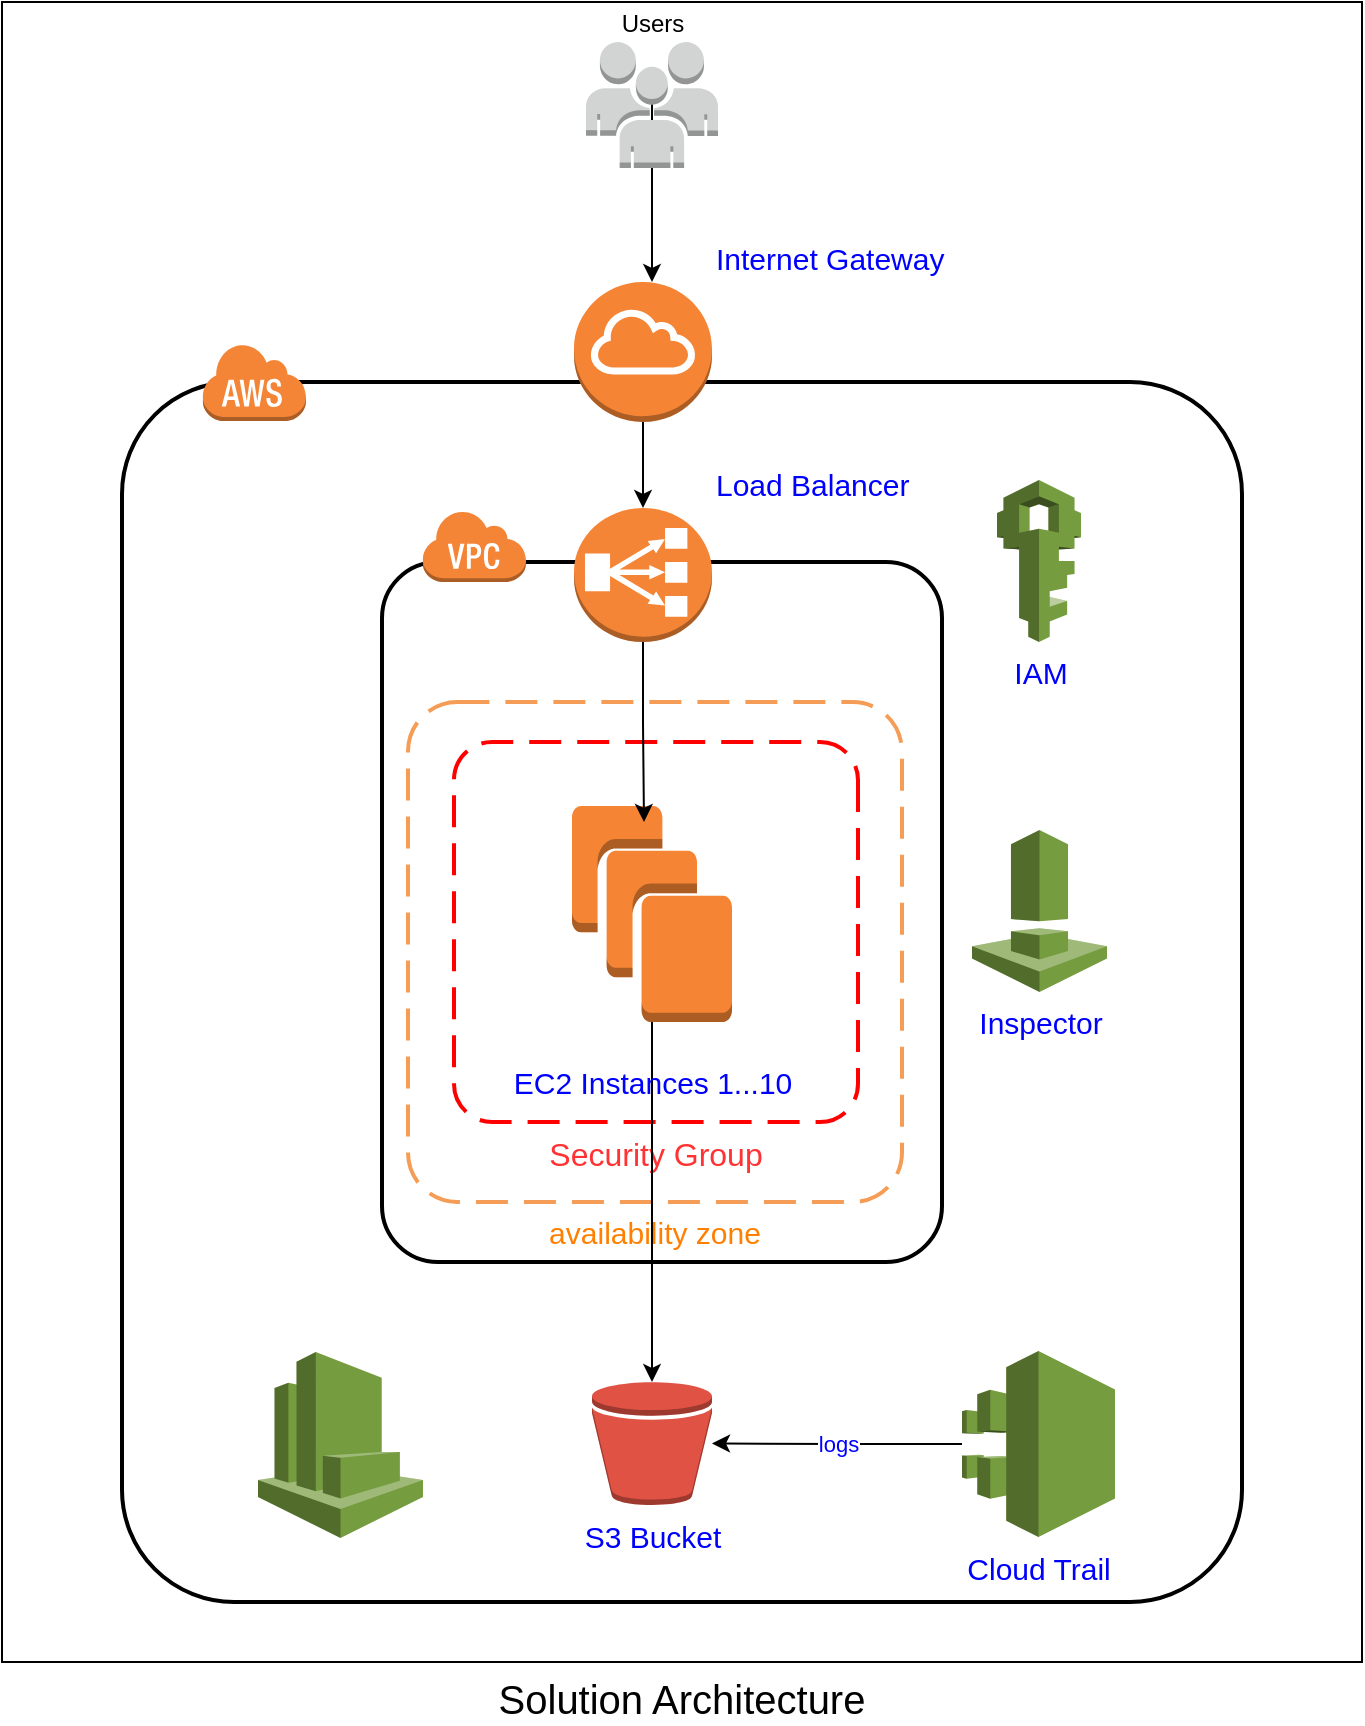 <mxfile version="10.6.5" type="github"><diagram id="uaGM2ZHD5_0ZlKw8XUby" name="Page-1"><mxGraphModel dx="1158" dy="674" grid="1" gridSize="10" guides="1" tooltips="1" connect="1" arrows="1" fold="1" page="1" pageScale="1" pageWidth="850" pageHeight="1100" math="0" shadow="0"><root><mxCell id="0"/><mxCell id="1" parent="0"/><mxCell id="7BAReWyFN9MtHPNrEB_7-57" value="Solution Architecture" style="rounded=0;whiteSpace=wrap;html=1;fontSize=20;fontColor=#000000;verticalAlign=top;labelPosition=center;verticalLabelPosition=bottom;align=center;" vertex="1" parent="1"><mxGeometry x="40" y="40" width="680" height="830" as="geometry"/></mxCell><mxCell id="7BAReWyFN9MtHPNrEB_7-5" value="" style="rounded=1;arcSize=10;dashed=0;strokeColor=#000000;fillColor=none;gradientColor=none;strokeWidth=2;" vertex="1" parent="1"><mxGeometry x="100" y="230" width="560" height="610" as="geometry"/></mxCell><mxCell id="7BAReWyFN9MtHPNrEB_7-15" value="" style="rounded=1;arcSize=10;dashed=0;strokeColor=#000000;fillColor=none;gradientColor=none;strokeWidth=2;" vertex="1" parent="1"><mxGeometry x="230" y="320" width="280" height="350" as="geometry"/></mxCell><mxCell id="7BAReWyFN9MtHPNrEB_7-22" value="availability zone" style="rounded=1;arcSize=10;dashed=1;strokeColor=#F59D56;fillColor=none;gradientColor=none;dashPattern=8 4;strokeWidth=2;html=0;verticalAlign=top;labelPosition=center;verticalLabelPosition=bottom;align=center;fontColor=#FF8000;fontSize=15;" vertex="1" parent="1"><mxGeometry x="243" y="390" width="247" height="250" as="geometry"/></mxCell><mxCell id="7BAReWyFN9MtHPNrEB_7-6" value="" style="dashed=0;html=1;shape=mxgraph.aws3.cloud;fillColor=#F58536;gradientColor=none;dashed=0;" vertex="1" parent="1"><mxGeometry x="140" y="210.5" width="52" height="39" as="geometry"/></mxCell><mxCell id="7BAReWyFN9MtHPNrEB_7-16" value="" style="dashed=0;html=1;shape=mxgraph.aws3.virtual_private_cloud;fillColor=#F58536;gradientColor=none;dashed=0;" vertex="1" parent="1"><mxGeometry x="250" y="294" width="52" height="36" as="geometry"/></mxCell><mxCell id="7BAReWyFN9MtHPNrEB_7-17" value="Security Group" style="rounded=1;arcSize=10;dashed=1;strokeColor=#ff0000;fillColor=none;gradientColor=none;dashPattern=8 4;strokeWidth=2;verticalAlign=top;labelPosition=center;verticalLabelPosition=bottom;align=center;fontColor=#FF3333;direction=south;fontSize=16;" vertex="1" parent="1"><mxGeometry x="266" y="410" width="202" height="190" as="geometry"/></mxCell><mxCell id="7BAReWyFN9MtHPNrEB_7-18" value="S3 Bucket" style="outlineConnect=0;dashed=0;verticalLabelPosition=bottom;verticalAlign=top;align=center;html=1;shape=mxgraph.aws3.bucket;fillColor=#E05243;gradientColor=none;fontSize=15;fontColor=#0000FF;" vertex="1" parent="1"><mxGeometry x="335" y="730" width="60" height="61.5" as="geometry"/></mxCell><mxCell id="7BAReWyFN9MtHPNrEB_7-41" style="edgeStyle=orthogonalEdgeStyle;rounded=0;orthogonalLoop=1;jettySize=auto;html=1;" edge="1" parent="1" source="7BAReWyFN9MtHPNrEB_7-19" target="7BAReWyFN9MtHPNrEB_7-18"><mxGeometry relative="1" as="geometry"/></mxCell><mxCell id="7BAReWyFN9MtHPNrEB_7-19" value="&lt;p style=&quot;font-size: 15px;&quot;&gt;EC2 Instances 1...10&lt;/p&gt;" style="outlineConnect=0;dashed=0;verticalLabelPosition=bottom;verticalAlign=top;align=center;html=1;shape=mxgraph.aws3.instances;fillColor=#F58534;gradientColor=none;fontColor=#0000FF;fontSize=15;" vertex="1" parent="1"><mxGeometry x="325" y="442" width="80" height="108" as="geometry"/></mxCell><mxCell id="7BAReWyFN9MtHPNrEB_7-23" value="IAM" style="outlineConnect=0;dashed=0;verticalLabelPosition=bottom;verticalAlign=top;align=center;html=1;shape=mxgraph.aws3.iam;fillColor=#759C3E;gradientColor=none;fontSize=15;fontColor=#0000FF;" vertex="1" parent="1"><mxGeometry x="537.5" y="279" width="42" height="81" as="geometry"/></mxCell><mxCell id="7BAReWyFN9MtHPNrEB_7-39" value="" style="edgeStyle=orthogonalEdgeStyle;rounded=0;orthogonalLoop=1;jettySize=auto;html=1;" edge="1" parent="1" source="7BAReWyFN9MtHPNrEB_7-24" target="7BAReWyFN9MtHPNrEB_7-36"><mxGeometry relative="1" as="geometry"/></mxCell><mxCell id="7BAReWyFN9MtHPNrEB_7-24" value="Internet Gateway" style="outlineConnect=0;dashed=0;verticalLabelPosition=top;verticalAlign=bottom;align=left;html=1;shape=mxgraph.aws3.internet_gateway;fillColor=#F58534;gradientColor=none;fontColor=#0000FF;labelPosition=right;fontSize=15;" vertex="1" parent="1"><mxGeometry x="326" y="180" width="69" height="70" as="geometry"/></mxCell><mxCell id="7BAReWyFN9MtHPNrEB_7-34" value="" style="edgeStyle=orthogonalEdgeStyle;rounded=0;orthogonalLoop=1;jettySize=auto;html=1;" edge="1" parent="1"><mxGeometry relative="1" as="geometry"><mxPoint x="365" y="80" as="sourcePoint"/><mxPoint x="365" y="180" as="targetPoint"/><Array as="points"><mxPoint x="365" y="140"/><mxPoint x="365" y="140"/></Array></mxGeometry></mxCell><mxCell id="7BAReWyFN9MtHPNrEB_7-25" value="Users" style="outlineConnect=0;dashed=0;verticalLabelPosition=top;verticalAlign=bottom;align=center;html=1;shape=mxgraph.aws3.users;fillColor=#D2D3D3;gradientColor=none;labelPosition=center;" vertex="1" parent="1"><mxGeometry x="332" y="60" width="66" height="63" as="geometry"/></mxCell><mxCell id="7BAReWyFN9MtHPNrEB_7-43" style="edgeStyle=orthogonalEdgeStyle;rounded=0;orthogonalLoop=1;jettySize=auto;html=1;exitX=0.5;exitY=1;exitDx=0;exitDy=0;exitPerimeter=0;entryX=0.45;entryY=0.074;entryDx=0;entryDy=0;entryPerimeter=0;fontColor=#0000FF;" edge="1" parent="1" source="7BAReWyFN9MtHPNrEB_7-36" target="7BAReWyFN9MtHPNrEB_7-19"><mxGeometry relative="1" as="geometry"/></mxCell><mxCell id="7BAReWyFN9MtHPNrEB_7-36" value="Load Balancer" style="outlineConnect=0;dashed=0;verticalLabelPosition=top;verticalAlign=bottom;align=left;html=1;shape=mxgraph.aws3.classic_load_balancer;fillColor=#F58536;gradientColor=none;fontColor=#0000FF;labelPosition=right;fontSize=15;" vertex="1" parent="1"><mxGeometry x="326" y="293" width="69" height="67" as="geometry"/></mxCell><mxCell id="7BAReWyFN9MtHPNrEB_7-45" value="logs" style="edgeStyle=orthogonalEdgeStyle;rounded=0;orthogonalLoop=1;jettySize=auto;html=1;fontColor=#0000FF;" edge="1" parent="1" source="7BAReWyFN9MtHPNrEB_7-44" target="7BAReWyFN9MtHPNrEB_7-18"><mxGeometry relative="1" as="geometry"/></mxCell><mxCell id="7BAReWyFN9MtHPNrEB_7-44" value="Cloud Trail" style="outlineConnect=0;dashed=0;verticalLabelPosition=bottom;verticalAlign=top;align=center;html=1;shape=mxgraph.aws3.cloudtrail;fillColor=#759C3E;gradientColor=none;fontColor=#0000FF;fontSize=15;" vertex="1" parent="1"><mxGeometry x="520" y="714.5" width="76.5" height="93" as="geometry"/></mxCell><mxCell id="7BAReWyFN9MtHPNrEB_7-55" value="" style="outlineConnect=0;dashed=0;verticalLabelPosition=bottom;verticalAlign=top;align=center;html=1;shape=mxgraph.aws3.cloudwatch;fillColor=#759C3E;gradientColor=none;fontSize=15;fontColor=#0000FF;" vertex="1" parent="1"><mxGeometry x="168" y="715" width="82.5" height="93" as="geometry"/></mxCell><mxCell id="7BAReWyFN9MtHPNrEB_7-56" value="Inspector" style="outlineConnect=0;dashed=0;verticalLabelPosition=bottom;verticalAlign=top;align=center;html=1;shape=mxgraph.aws3.inspector;fillColor=#759C3E;gradientColor=none;fontSize=15;fontColor=#0000FF;" vertex="1" parent="1"><mxGeometry x="525" y="454" width="67.5" height="81" as="geometry"/></mxCell></root></mxGraphModel></diagram></mxfile>